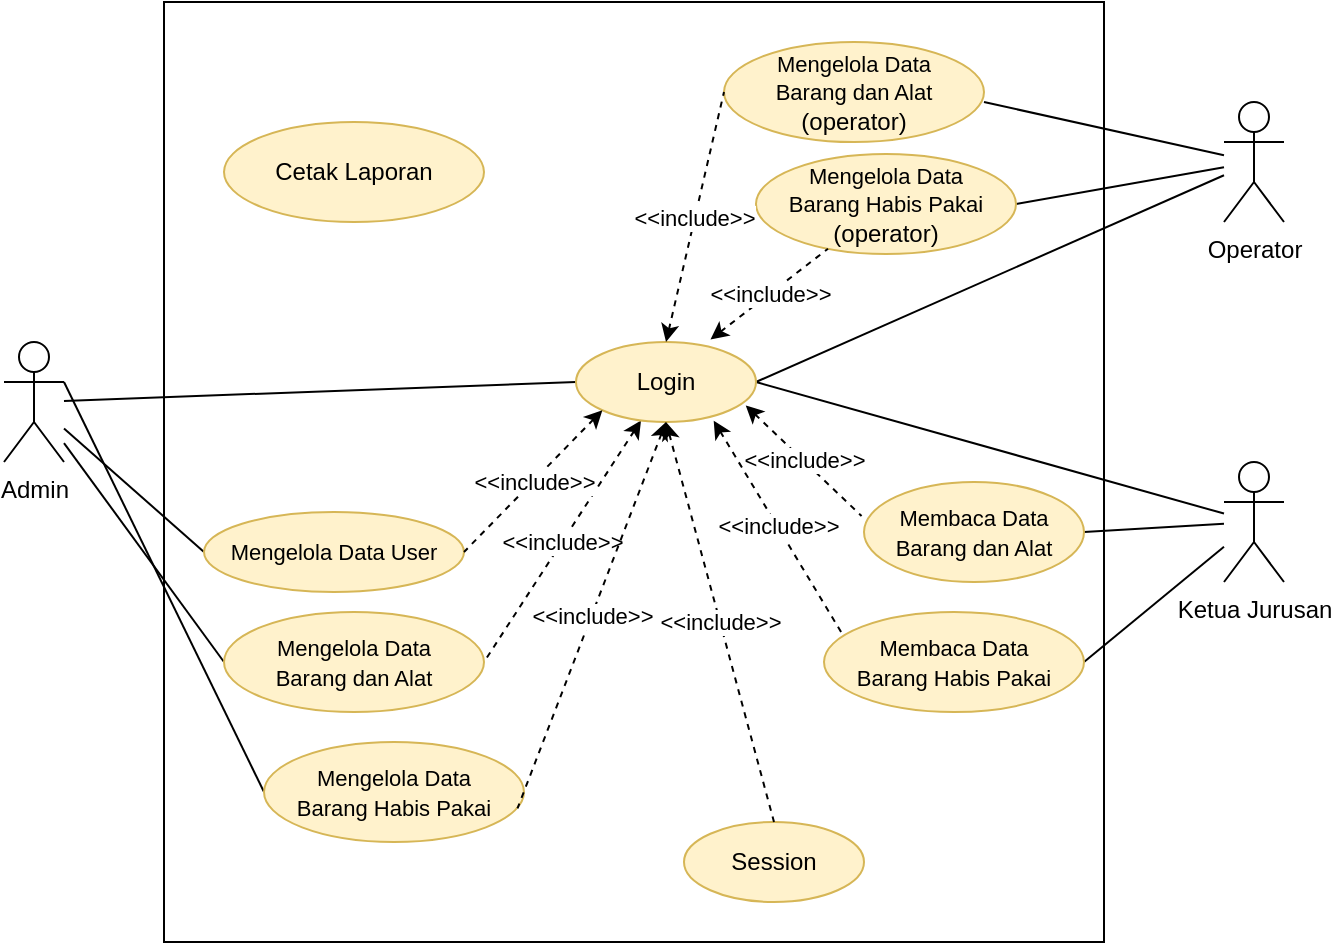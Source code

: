 <mxfile version="20.8.11" type="github">
  <diagram name="Page-1" id="fjAUtiY4fOaBmuUqwm-S">
    <mxGraphModel dx="1035" dy="553" grid="1" gridSize="10" guides="1" tooltips="1" connect="1" arrows="1" fold="1" page="1" pageScale="1" pageWidth="1169" pageHeight="827" math="0" shadow="0">
      <root>
        <mxCell id="0" />
        <mxCell id="1" parent="0" />
        <mxCell id="YqDw1BRd7cmpl0hkqm-_-27" style="edgeStyle=none;rounded=0;orthogonalLoop=1;jettySize=auto;html=1;entryX=0;entryY=0.5;entryDx=0;entryDy=0;fontSize=11;endArrow=none;endFill=0;" edge="1" parent="1" source="YqDw1BRd7cmpl0hkqm-_-1" target="YqDw1BRd7cmpl0hkqm-_-6">
          <mxGeometry relative="1" as="geometry" />
        </mxCell>
        <mxCell id="YqDw1BRd7cmpl0hkqm-_-28" style="edgeStyle=none;rounded=0;orthogonalLoop=1;jettySize=auto;html=1;entryX=0;entryY=0.5;entryDx=0;entryDy=0;fontSize=11;endArrow=none;endFill=0;" edge="1" parent="1" source="YqDw1BRd7cmpl0hkqm-_-1" target="YqDw1BRd7cmpl0hkqm-_-8">
          <mxGeometry relative="1" as="geometry" />
        </mxCell>
        <mxCell id="YqDw1BRd7cmpl0hkqm-_-29" style="edgeStyle=none;rounded=0;orthogonalLoop=1;jettySize=auto;html=1;entryX=0;entryY=0.5;entryDx=0;entryDy=0;fontSize=11;endArrow=none;endFill=0;exitX=1;exitY=0.333;exitDx=0;exitDy=0;exitPerimeter=0;" edge="1" parent="1" source="YqDw1BRd7cmpl0hkqm-_-1" target="YqDw1BRd7cmpl0hkqm-_-13">
          <mxGeometry relative="1" as="geometry">
            <mxPoint x="100" y="230" as="sourcePoint" />
          </mxGeometry>
        </mxCell>
        <mxCell id="YqDw1BRd7cmpl0hkqm-_-30" style="edgeStyle=none;rounded=0;orthogonalLoop=1;jettySize=auto;html=1;entryX=0;entryY=0.5;entryDx=0;entryDy=0;fontSize=11;endArrow=none;endFill=0;" edge="1" parent="1" source="YqDw1BRd7cmpl0hkqm-_-1" target="YqDw1BRd7cmpl0hkqm-_-5">
          <mxGeometry relative="1" as="geometry" />
        </mxCell>
        <mxCell id="YqDw1BRd7cmpl0hkqm-_-1" value="Admin" style="shape=umlActor;verticalLabelPosition=bottom;verticalAlign=top;html=1;outlineConnect=0;" vertex="1" parent="1">
          <mxGeometry x="80" y="200" width="30" height="60" as="geometry" />
        </mxCell>
        <mxCell id="YqDw1BRd7cmpl0hkqm-_-24" style="edgeStyle=none;rounded=0;orthogonalLoop=1;jettySize=auto;html=1;entryX=1;entryY=0.5;entryDx=0;entryDy=0;fontSize=11;endArrow=none;endFill=0;" edge="1" parent="1" source="YqDw1BRd7cmpl0hkqm-_-2" target="YqDw1BRd7cmpl0hkqm-_-22">
          <mxGeometry relative="1" as="geometry" />
        </mxCell>
        <mxCell id="YqDw1BRd7cmpl0hkqm-_-26" style="edgeStyle=none;rounded=0;orthogonalLoop=1;jettySize=auto;html=1;entryX=1;entryY=0.5;entryDx=0;entryDy=0;fontSize=11;endArrow=none;endFill=0;" edge="1" parent="1" source="YqDw1BRd7cmpl0hkqm-_-2" target="YqDw1BRd7cmpl0hkqm-_-23">
          <mxGeometry relative="1" as="geometry" />
        </mxCell>
        <mxCell id="YqDw1BRd7cmpl0hkqm-_-31" style="edgeStyle=none;rounded=0;orthogonalLoop=1;jettySize=auto;html=1;fontSize=11;endArrow=none;endFill=0;entryX=1;entryY=0.5;entryDx=0;entryDy=0;" edge="1" parent="1" source="YqDw1BRd7cmpl0hkqm-_-2" target="YqDw1BRd7cmpl0hkqm-_-5">
          <mxGeometry relative="1" as="geometry" />
        </mxCell>
        <mxCell id="YqDw1BRd7cmpl0hkqm-_-2" value="Ketua Jurusan" style="shape=umlActor;verticalLabelPosition=bottom;verticalAlign=top;html=1;outlineConnect=0;" vertex="1" parent="1">
          <mxGeometry x="690" y="260" width="30" height="60" as="geometry" />
        </mxCell>
        <mxCell id="YqDw1BRd7cmpl0hkqm-_-17" value="" style="whiteSpace=wrap;html=1;fontSize=11;fillColor=none;strokeColor=default;aspect=fixed;movable=0;resizable=0;rotatable=0;deletable=0;editable=0;connectable=0;" vertex="1" parent="1">
          <mxGeometry x="160" y="30" width="470" height="470" as="geometry" />
        </mxCell>
        <mxCell id="YqDw1BRd7cmpl0hkqm-_-32" style="edgeStyle=none;rounded=0;orthogonalLoop=1;jettySize=auto;html=1;entryX=1;entryY=0.5;entryDx=0;entryDy=0;fontSize=11;endArrow=none;endFill=0;" edge="1" parent="1" source="YqDw1BRd7cmpl0hkqm-_-3" target="YqDw1BRd7cmpl0hkqm-_-5">
          <mxGeometry relative="1" as="geometry" />
        </mxCell>
        <mxCell id="YqDw1BRd7cmpl0hkqm-_-36" style="edgeStyle=none;rounded=0;orthogonalLoop=1;jettySize=auto;html=1;fontSize=11;endArrow=none;endFill=0;" edge="1" parent="1" source="YqDw1BRd7cmpl0hkqm-_-3">
          <mxGeometry relative="1" as="geometry">
            <mxPoint x="570" y="80" as="targetPoint" />
          </mxGeometry>
        </mxCell>
        <mxCell id="YqDw1BRd7cmpl0hkqm-_-37" style="edgeStyle=none;rounded=0;orthogonalLoop=1;jettySize=auto;html=1;entryX=1;entryY=0.5;entryDx=0;entryDy=0;fontSize=11;endArrow=none;endFill=0;" edge="1" parent="1" source="YqDw1BRd7cmpl0hkqm-_-3" target="YqDw1BRd7cmpl0hkqm-_-35">
          <mxGeometry relative="1" as="geometry" />
        </mxCell>
        <mxCell id="YqDw1BRd7cmpl0hkqm-_-3" value="Operator" style="shape=umlActor;verticalLabelPosition=bottom;verticalAlign=top;html=1;outlineConnect=0;" vertex="1" parent="1">
          <mxGeometry x="690" y="80" width="30" height="60" as="geometry" />
        </mxCell>
        <mxCell id="YqDw1BRd7cmpl0hkqm-_-42" value="&amp;lt;&amp;lt;include&amp;gt;&amp;gt;" style="edgeStyle=none;rounded=0;orthogonalLoop=1;jettySize=auto;html=1;entryX=1;entryY=0.5;entryDx=0;entryDy=0;fontSize=11;endArrow=none;endFill=0;dashed=1;startArrow=classic;startFill=1;" edge="1" parent="1" source="YqDw1BRd7cmpl0hkqm-_-5" target="YqDw1BRd7cmpl0hkqm-_-8">
          <mxGeometry relative="1" as="geometry" />
        </mxCell>
        <mxCell id="YqDw1BRd7cmpl0hkqm-_-5" value="Login" style="ellipse;whiteSpace=wrap;html=1;fillColor=#fff2cc;strokeColor=#d6b656;" vertex="1" parent="1">
          <mxGeometry x="366" y="200" width="90" height="40" as="geometry" />
        </mxCell>
        <mxCell id="YqDw1BRd7cmpl0hkqm-_-6" value="&lt;font style=&quot;font-size: 11px;&quot;&gt;Mengelola Data User&lt;/font&gt;" style="ellipse;whiteSpace=wrap;html=1;fillColor=#fff2cc;strokeColor=#d6b656;" vertex="1" parent="1">
          <mxGeometry x="180" y="285" width="130" height="40" as="geometry" />
        </mxCell>
        <mxCell id="YqDw1BRd7cmpl0hkqm-_-8" value="&lt;div&gt;&lt;font style=&quot;font-size: 11px;&quot;&gt;Mengelola Data &lt;br&gt;&lt;/font&gt;&lt;/div&gt;&lt;div&gt;&lt;font style=&quot;font-size: 11px;&quot;&gt;Barang dan Alat&lt;/font&gt;&lt;/div&gt;" style="ellipse;whiteSpace=wrap;html=1;fillColor=#fff2cc;strokeColor=#d6b656;" vertex="1" parent="1">
          <mxGeometry x="190" y="335" width="130" height="50" as="geometry" />
        </mxCell>
        <mxCell id="YqDw1BRd7cmpl0hkqm-_-13" value="&lt;div&gt;&lt;font style=&quot;font-size: 11px;&quot;&gt;Mengelola Data &lt;br&gt;&lt;/font&gt;&lt;/div&gt;&lt;div&gt;&lt;font style=&quot;font-size: 11px;&quot;&gt;Barang Habis Pakai&lt;/font&gt;&lt;/div&gt;" style="ellipse;whiteSpace=wrap;html=1;fillColor=#fff2cc;strokeColor=#d6b656;" vertex="1" parent="1">
          <mxGeometry x="210" y="400" width="130" height="50" as="geometry" />
        </mxCell>
        <mxCell id="YqDw1BRd7cmpl0hkqm-_-22" value="&lt;div&gt;&lt;font style=&quot;font-size: 11px;&quot;&gt;Membaca Data &lt;br&gt;&lt;/font&gt;&lt;/div&gt;&lt;div&gt;&lt;font style=&quot;font-size: 11px;&quot;&gt;Barang dan Alat&lt;/font&gt;&lt;/div&gt;" style="ellipse;whiteSpace=wrap;html=1;fillColor=#fff2cc;strokeColor=#d6b656;" vertex="1" parent="1">
          <mxGeometry x="510" y="270" width="110" height="50" as="geometry" />
        </mxCell>
        <mxCell id="YqDw1BRd7cmpl0hkqm-_-23" value="&lt;div&gt;&lt;font style=&quot;font-size: 11px;&quot;&gt;Membaca Data &lt;br&gt;&lt;/font&gt;&lt;/div&gt;&lt;div&gt;&lt;font style=&quot;font-size: 11px;&quot;&gt;Barang Habis Pakai&lt;br&gt;&lt;/font&gt;&lt;/div&gt;" style="ellipse;whiteSpace=wrap;html=1;fillColor=#fff2cc;strokeColor=#d6b656;" vertex="1" parent="1">
          <mxGeometry x="490" y="335" width="130" height="50" as="geometry" />
        </mxCell>
        <mxCell id="YqDw1BRd7cmpl0hkqm-_-34" value="&lt;div&gt;&lt;font style=&quot;font-size: 11px;&quot;&gt;Mengelola Data &lt;br&gt;&lt;/font&gt;&lt;/div&gt;&lt;div&gt;&lt;font style=&quot;font-size: 11px;&quot;&gt;Barang dan Alat&lt;/font&gt; (operator)&lt;br&gt;&lt;/div&gt;" style="ellipse;whiteSpace=wrap;html=1;fillColor=#fff2cc;strokeColor=#d6b656;" vertex="1" parent="1">
          <mxGeometry x="440" y="50" width="130" height="50" as="geometry" />
        </mxCell>
        <mxCell id="YqDw1BRd7cmpl0hkqm-_-35" value="&lt;div&gt;&lt;font style=&quot;font-size: 11px;&quot;&gt;Mengelola Data &lt;br&gt;&lt;/font&gt;&lt;/div&gt;&lt;div&gt;&lt;font style=&quot;font-size: 11px;&quot;&gt;Barang Habis Pakai&lt;/font&gt; (operator)&lt;br&gt;&lt;/div&gt;" style="ellipse;whiteSpace=wrap;html=1;fillColor=#fff2cc;strokeColor=#d6b656;" vertex="1" parent="1">
          <mxGeometry x="456" y="106" width="130" height="50" as="geometry" />
        </mxCell>
        <mxCell id="YqDw1BRd7cmpl0hkqm-_-38" value="Cetak Laporan" style="ellipse;whiteSpace=wrap;html=1;fillColor=#fff2cc;strokeColor=#d6b656;" vertex="1" parent="1">
          <mxGeometry x="190" y="90" width="130" height="50" as="geometry" />
        </mxCell>
        <mxCell id="YqDw1BRd7cmpl0hkqm-_-40" value="Session" style="ellipse;whiteSpace=wrap;html=1;fillColor=#fff2cc;strokeColor=#d6b656;" vertex="1" parent="1">
          <mxGeometry x="420" y="440" width="90" height="40" as="geometry" />
        </mxCell>
        <mxCell id="YqDw1BRd7cmpl0hkqm-_-43" value="&amp;lt;&amp;lt;include&amp;gt;&amp;gt;" style="edgeStyle=none;rounded=0;orthogonalLoop=1;jettySize=auto;html=1;entryX=1;entryY=0.5;entryDx=0;entryDy=0;fontSize=11;endArrow=none;endFill=0;dashed=1;startArrow=classic;startFill=1;exitX=0;exitY=1;exitDx=0;exitDy=0;" edge="1" parent="1" source="YqDw1BRd7cmpl0hkqm-_-5" target="YqDw1BRd7cmpl0hkqm-_-6">
          <mxGeometry relative="1" as="geometry">
            <mxPoint x="400" y="200" as="sourcePoint" />
            <mxPoint x="330" y="285" as="targetPoint" />
          </mxGeometry>
        </mxCell>
        <mxCell id="YqDw1BRd7cmpl0hkqm-_-44" value="&amp;lt;&amp;lt;include&amp;gt;&amp;gt;" style="edgeStyle=none;rounded=0;orthogonalLoop=1;jettySize=auto;html=1;fontSize=11;endArrow=none;endFill=0;dashed=1;startArrow=classic;startFill=1;exitX=0.5;exitY=1;exitDx=0;exitDy=0;entryX=0.975;entryY=0.664;entryDx=0;entryDy=0;entryPerimeter=0;" edge="1" parent="1" source="YqDw1BRd7cmpl0hkqm-_-5" target="YqDw1BRd7cmpl0hkqm-_-13">
          <mxGeometry relative="1" as="geometry">
            <mxPoint x="360" y="430" as="sourcePoint" />
            <mxPoint x="340" y="295" as="targetPoint" />
          </mxGeometry>
        </mxCell>
        <mxCell id="YqDw1BRd7cmpl0hkqm-_-45" value="&amp;lt;&amp;lt;include&amp;gt;&amp;gt;" style="edgeStyle=none;rounded=0;orthogonalLoop=1;jettySize=auto;html=1;entryX=0;entryY=0.5;entryDx=0;entryDy=0;fontSize=11;endArrow=none;endFill=0;dashed=1;exitX=0.5;exitY=0;exitDx=0;exitDy=0;startArrow=classic;startFill=1;" edge="1" parent="1" source="YqDw1BRd7cmpl0hkqm-_-5" target="YqDw1BRd7cmpl0hkqm-_-34">
          <mxGeometry relative="1" as="geometry">
            <mxPoint x="406.724" y="248.276" as="sourcePoint" />
            <mxPoint x="350" y="305" as="targetPoint" />
          </mxGeometry>
        </mxCell>
        <mxCell id="YqDw1BRd7cmpl0hkqm-_-46" value="&amp;lt;&amp;lt;include&amp;gt;&amp;gt;" style="edgeStyle=none;rounded=0;orthogonalLoop=1;jettySize=auto;html=1;fontSize=11;endArrow=none;endFill=0;dashed=1;exitX=0.747;exitY=-0.031;exitDx=0;exitDy=0;exitPerimeter=0;startArrow=classic;startFill=1;" edge="1" parent="1" source="YqDw1BRd7cmpl0hkqm-_-5" target="YqDw1BRd7cmpl0hkqm-_-35">
          <mxGeometry relative="1" as="geometry">
            <mxPoint x="416.724" y="258.276" as="sourcePoint" />
            <mxPoint x="360" y="315" as="targetPoint" />
          </mxGeometry>
        </mxCell>
        <mxCell id="YqDw1BRd7cmpl0hkqm-_-47" value="&amp;lt;&amp;lt;include&amp;gt;&amp;gt;" style="edgeStyle=none;rounded=0;orthogonalLoop=1;jettySize=auto;html=1;entryX=-0.011;entryY=0.34;entryDx=0;entryDy=0;fontSize=11;endArrow=none;endFill=0;dashed=1;entryPerimeter=0;exitX=0.943;exitY=0.793;exitDx=0;exitDy=0;exitPerimeter=0;startArrow=classic;startFill=1;" edge="1" parent="1" source="YqDw1BRd7cmpl0hkqm-_-5" target="YqDw1BRd7cmpl0hkqm-_-22">
          <mxGeometry relative="1" as="geometry">
            <mxPoint x="426.724" y="268.276" as="sourcePoint" />
            <mxPoint x="370" y="325" as="targetPoint" />
          </mxGeometry>
        </mxCell>
        <mxCell id="YqDw1BRd7cmpl0hkqm-_-48" value="&amp;lt;&amp;lt;include&amp;gt;&amp;gt;" style="edgeStyle=none;rounded=0;orthogonalLoop=1;jettySize=auto;html=1;entryX=0.066;entryY=0.201;entryDx=0;entryDy=0;fontSize=11;endArrow=none;endFill=0;dashed=1;entryPerimeter=0;startArrow=classic;startFill=1;exitX=0.765;exitY=0.983;exitDx=0;exitDy=0;exitPerimeter=0;" edge="1" parent="1" source="YqDw1BRd7cmpl0hkqm-_-5" target="YqDw1BRd7cmpl0hkqm-_-23">
          <mxGeometry relative="1" as="geometry">
            <mxPoint x="440" y="220" as="sourcePoint" />
            <mxPoint x="380" y="335" as="targetPoint" />
          </mxGeometry>
        </mxCell>
        <mxCell id="YqDw1BRd7cmpl0hkqm-_-49" value="&amp;lt;&amp;lt;include&amp;gt;&amp;gt;" style="edgeStyle=none;rounded=0;orthogonalLoop=1;jettySize=auto;html=1;fontSize=11;endArrow=none;endFill=0;dashed=1;exitX=0.5;exitY=1;exitDx=0;exitDy=0;entryX=0.5;entryY=0;entryDx=0;entryDy=0;startArrow=classic;startFill=1;" edge="1" parent="1" source="YqDw1BRd7cmpl0hkqm-_-5" target="YqDw1BRd7cmpl0hkqm-_-40">
          <mxGeometry relative="1" as="geometry">
            <mxPoint x="421" y="250" as="sourcePoint" />
            <mxPoint x="295.142" y="342.85" as="targetPoint" />
          </mxGeometry>
        </mxCell>
      </root>
    </mxGraphModel>
  </diagram>
</mxfile>
